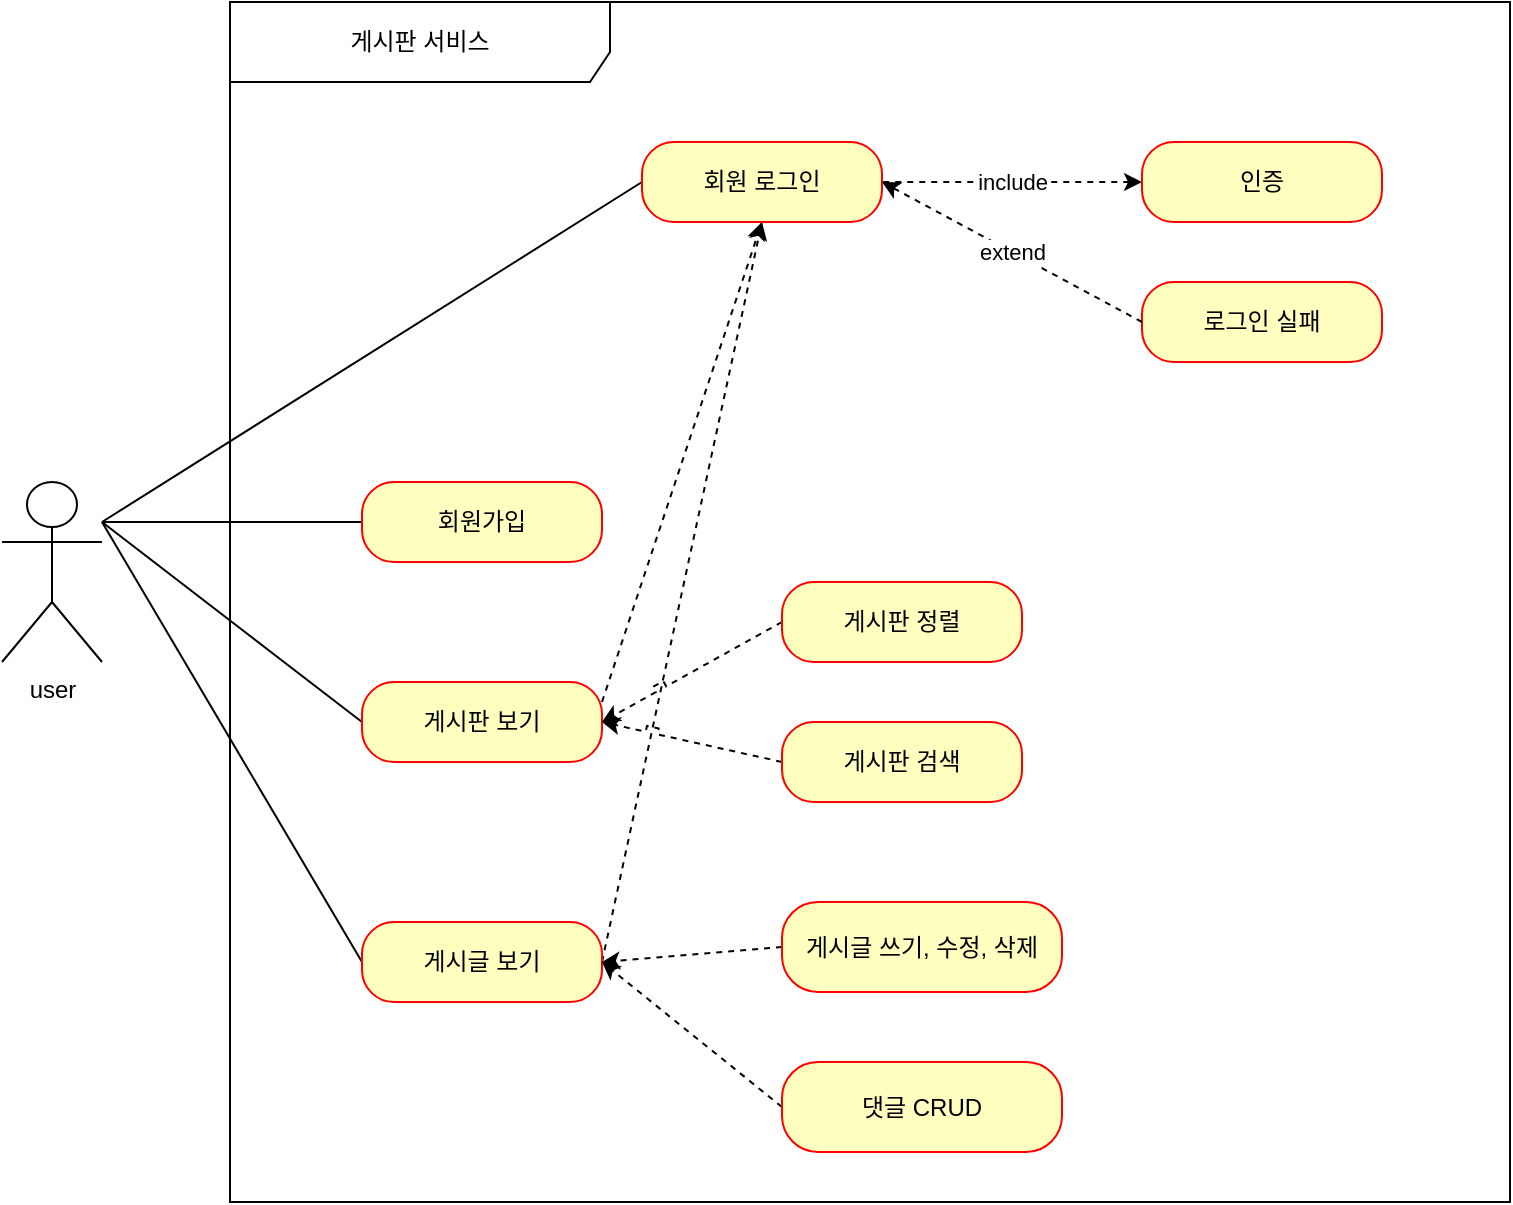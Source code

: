 <mxfile version="20.2.3" type="github"><diagram id="2lgXT4CSKFOOMGEL75BK" name="페이지-1"><mxGraphModel dx="1209" dy="618" grid="1" gridSize="10" guides="1" tooltips="1" connect="1" arrows="1" fold="1" page="1" pageScale="1" pageWidth="827" pageHeight="1169" math="0" shadow="0"><root><mxCell id="0"/><mxCell id="1" parent="0"/><mxCell id="Jw1-yKnuHEtKFhYVt_7W-4" value="user" style="shape=umlActor;verticalLabelPosition=bottom;verticalAlign=top;html=1;outlineConnect=0;" vertex="1" parent="1"><mxGeometry x="40" y="370" width="50" height="90" as="geometry"/></mxCell><mxCell id="Jw1-yKnuHEtKFhYVt_7W-5" value="게시판 서비스" style="shape=umlFrame;whiteSpace=wrap;html=1;width=190;height=40;" vertex="1" parent="1"><mxGeometry x="154" y="130" width="640" height="600" as="geometry"/></mxCell><mxCell id="Jw1-yKnuHEtKFhYVt_7W-18" style="rounded=0;orthogonalLoop=1;jettySize=auto;html=1;exitX=0;exitY=0.5;exitDx=0;exitDy=0;jumpStyle=sharp;endArrow=none;endFill=0;" edge="1" parent="1" source="Jw1-yKnuHEtKFhYVt_7W-7"><mxGeometry relative="1" as="geometry"><mxPoint x="90" y="390" as="targetPoint"/></mxGeometry></mxCell><mxCell id="Jw1-yKnuHEtKFhYVt_7W-7" value="회원가입" style="rounded=1;whiteSpace=wrap;html=1;arcSize=40;fontColor=#000000;fillColor=#ffffc0;strokeColor=#ff0000;" vertex="1" parent="1"><mxGeometry x="220" y="370" width="120" height="40" as="geometry"/></mxCell><mxCell id="Jw1-yKnuHEtKFhYVt_7W-21" style="edgeStyle=none;rounded=0;jumpStyle=sharp;orthogonalLoop=1;jettySize=auto;html=1;exitX=0;exitY=0.5;exitDx=0;exitDy=0;endArrow=none;endFill=0;" edge="1" parent="1" source="Jw1-yKnuHEtKFhYVt_7W-9"><mxGeometry relative="1" as="geometry"><mxPoint x="90" y="390" as="targetPoint"/></mxGeometry></mxCell><mxCell id="Jw1-yKnuHEtKFhYVt_7W-27" style="edgeStyle=none;rounded=0;jumpStyle=sharp;orthogonalLoop=1;jettySize=auto;html=1;exitX=1;exitY=0.25;exitDx=0;exitDy=0;entryX=0.5;entryY=1;entryDx=0;entryDy=0;dashed=1;startArrow=none;startFill=0;endArrow=classic;endFill=1;" edge="1" parent="1" source="Jw1-yKnuHEtKFhYVt_7W-9" target="Jw1-yKnuHEtKFhYVt_7W-11"><mxGeometry relative="1" as="geometry"/></mxCell><mxCell id="Jw1-yKnuHEtKFhYVt_7W-9" value="게시판 보기" style="rounded=1;whiteSpace=wrap;html=1;arcSize=40;fontColor=#000000;fillColor=#ffffc0;strokeColor=#ff0000;" vertex="1" parent="1"><mxGeometry x="220" y="470" width="120" height="40" as="geometry"/></mxCell><mxCell id="Jw1-yKnuHEtKFhYVt_7W-22" style="edgeStyle=none;rounded=0;jumpStyle=sharp;orthogonalLoop=1;jettySize=auto;html=1;exitX=0;exitY=0.5;exitDx=0;exitDy=0;endArrow=none;endFill=0;" edge="1" parent="1" source="Jw1-yKnuHEtKFhYVt_7W-10"><mxGeometry relative="1" as="geometry"><mxPoint x="90" y="390" as="targetPoint"/></mxGeometry></mxCell><mxCell id="Jw1-yKnuHEtKFhYVt_7W-28" style="edgeStyle=none;rounded=0;jumpStyle=sharp;orthogonalLoop=1;jettySize=auto;html=1;exitX=1;exitY=0.5;exitDx=0;exitDy=0;entryX=0.5;entryY=1;entryDx=0;entryDy=0;dashed=1;startArrow=none;startFill=0;endArrow=classic;endFill=1;" edge="1" parent="1" source="Jw1-yKnuHEtKFhYVt_7W-10" target="Jw1-yKnuHEtKFhYVt_7W-11"><mxGeometry relative="1" as="geometry"/></mxCell><mxCell id="Jw1-yKnuHEtKFhYVt_7W-10" value="게시글 보기" style="rounded=1;whiteSpace=wrap;html=1;arcSize=40;fontColor=#000000;fillColor=#ffffc0;strokeColor=#ff0000;fillStyle=auto;" vertex="1" parent="1"><mxGeometry x="220" y="590" width="120" height="40" as="geometry"/></mxCell><mxCell id="Jw1-yKnuHEtKFhYVt_7W-19" style="edgeStyle=none;rounded=0;jumpStyle=sharp;orthogonalLoop=1;jettySize=auto;html=1;exitX=0;exitY=0.5;exitDx=0;exitDy=0;endArrow=none;endFill=0;" edge="1" parent="1" source="Jw1-yKnuHEtKFhYVt_7W-11"><mxGeometry relative="1" as="geometry"><mxPoint x="90" y="390" as="targetPoint"/></mxGeometry></mxCell><mxCell id="Jw1-yKnuHEtKFhYVt_7W-25" value="extend" style="edgeStyle=none;rounded=0;jumpStyle=sharp;orthogonalLoop=1;jettySize=auto;html=1;exitX=0;exitY=0.5;exitDx=0;exitDy=0;endArrow=classic;endFill=1;dashed=1;startArrow=none;" edge="1" parent="1" source="Jw1-yKnuHEtKFhYVt_7W-11"><mxGeometry relative="1" as="geometry"><mxPoint x="400" y="220" as="targetPoint"/></mxGeometry></mxCell><mxCell id="Jw1-yKnuHEtKFhYVt_7W-12" value="로그인 실패" style="rounded=1;whiteSpace=wrap;html=1;arcSize=40;fontColor=#000000;fillColor=#ffffc0;strokeColor=#ff0000;" vertex="1" parent="1"><mxGeometry x="610" y="270" width="120" height="40" as="geometry"/></mxCell><mxCell id="Jw1-yKnuHEtKFhYVt_7W-24" value="include" style="edgeStyle=none;rounded=0;jumpStyle=sharp;orthogonalLoop=1;jettySize=auto;html=1;exitX=0;exitY=0.5;exitDx=0;exitDy=0;entryX=1;entryY=0.5;entryDx=0;entryDy=0;endArrow=none;endFill=0;dashed=1;startArrow=classic;startFill=1;" edge="1" parent="1" source="Jw1-yKnuHEtKFhYVt_7W-13" target="Jw1-yKnuHEtKFhYVt_7W-11"><mxGeometry relative="1" as="geometry"><Array as="points"/></mxGeometry></mxCell><mxCell id="Jw1-yKnuHEtKFhYVt_7W-13" value="인증" style="rounded=1;whiteSpace=wrap;html=1;arcSize=40;fontColor=#000000;fillColor=#ffffc0;strokeColor=#ff0000;" vertex="1" parent="1"><mxGeometry x="610" y="200" width="120" height="40" as="geometry"/></mxCell><mxCell id="Jw1-yKnuHEtKFhYVt_7W-29" style="edgeStyle=none;rounded=0;jumpStyle=sharp;orthogonalLoop=1;jettySize=auto;html=1;exitX=0;exitY=0.5;exitDx=0;exitDy=0;entryX=1;entryY=0.5;entryDx=0;entryDy=0;dashed=1;startArrow=none;startFill=0;endArrow=classic;endFill=1;" edge="1" parent="1" source="Jw1-yKnuHEtKFhYVt_7W-14" target="Jw1-yKnuHEtKFhYVt_7W-9"><mxGeometry relative="1" as="geometry"/></mxCell><mxCell id="Jw1-yKnuHEtKFhYVt_7W-14" value="게시판 정렬" style="rounded=1;whiteSpace=wrap;html=1;arcSize=40;fontColor=#000000;fillColor=#ffffc0;strokeColor=#ff0000;" vertex="1" parent="1"><mxGeometry x="430" y="420" width="120" height="40" as="geometry"/></mxCell><mxCell id="Jw1-yKnuHEtKFhYVt_7W-30" style="edgeStyle=none;rounded=0;jumpStyle=sharp;orthogonalLoop=1;jettySize=auto;html=1;exitX=0;exitY=0.5;exitDx=0;exitDy=0;dashed=1;startArrow=none;startFill=0;endArrow=classic;endFill=1;entryX=1;entryY=0.5;entryDx=0;entryDy=0;" edge="1" parent="1" source="Jw1-yKnuHEtKFhYVt_7W-15" target="Jw1-yKnuHEtKFhYVt_7W-9"><mxGeometry relative="1" as="geometry"><mxPoint x="350" y="490" as="targetPoint"/></mxGeometry></mxCell><mxCell id="Jw1-yKnuHEtKFhYVt_7W-15" value="게시판 검색" style="rounded=1;whiteSpace=wrap;html=1;arcSize=40;fontColor=#000000;fillColor=#ffffc0;strokeColor=#ff0000;" vertex="1" parent="1"><mxGeometry x="430" y="490" width="120" height="40" as="geometry"/></mxCell><mxCell id="Jw1-yKnuHEtKFhYVt_7W-31" style="edgeStyle=none;rounded=0;jumpStyle=sharp;orthogonalLoop=1;jettySize=auto;html=1;exitX=0;exitY=0.5;exitDx=0;exitDy=0;entryX=1;entryY=0.5;entryDx=0;entryDy=0;dashed=1;startArrow=none;startFill=0;endArrow=classic;endFill=1;" edge="1" parent="1" source="Jw1-yKnuHEtKFhYVt_7W-16" target="Jw1-yKnuHEtKFhYVt_7W-10"><mxGeometry relative="1" as="geometry"/></mxCell><mxCell id="Jw1-yKnuHEtKFhYVt_7W-16" value="게시글 쓰기, 수정, 삭제" style="rounded=1;whiteSpace=wrap;html=1;arcSize=40;fontColor=#000000;fillColor=#ffffc0;strokeColor=#ff0000;" vertex="1" parent="1"><mxGeometry x="430" y="580" width="140" height="45" as="geometry"/></mxCell><mxCell id="Jw1-yKnuHEtKFhYVt_7W-32" style="edgeStyle=none;rounded=0;jumpStyle=sharp;orthogonalLoop=1;jettySize=auto;html=1;exitX=0;exitY=0.5;exitDx=0;exitDy=0;entryX=1;entryY=0.5;entryDx=0;entryDy=0;dashed=1;startArrow=none;startFill=0;endArrow=classic;endFill=1;" edge="1" parent="1" source="Jw1-yKnuHEtKFhYVt_7W-17" target="Jw1-yKnuHEtKFhYVt_7W-10"><mxGeometry relative="1" as="geometry"/></mxCell><mxCell id="Jw1-yKnuHEtKFhYVt_7W-17" value="댓글 CRUD" style="rounded=1;whiteSpace=wrap;html=1;arcSize=40;fontColor=#000000;fillColor=#ffffc0;strokeColor=#ff0000;" vertex="1" parent="1"><mxGeometry x="430" y="660" width="140" height="45" as="geometry"/></mxCell><mxCell id="Jw1-yKnuHEtKFhYVt_7W-11" value="회원 로그인" style="rounded=1;whiteSpace=wrap;html=1;arcSize=40;fontColor=#000000;fillColor=#ffffc0;strokeColor=#ff0000;" vertex="1" parent="1"><mxGeometry x="360" y="200" width="120" height="40" as="geometry"/></mxCell><mxCell id="Jw1-yKnuHEtKFhYVt_7W-26" value="extend" style="edgeStyle=none;rounded=0;jumpStyle=sharp;orthogonalLoop=1;jettySize=auto;html=1;exitX=0;exitY=0.5;exitDx=0;exitDy=0;endArrow=classic;endFill=1;dashed=1;entryX=1;entryY=0.5;entryDx=0;entryDy=0;startArrow=none;startFill=0;" edge="1" parent="1" source="Jw1-yKnuHEtKFhYVt_7W-12" target="Jw1-yKnuHEtKFhYVt_7W-11"><mxGeometry relative="1" as="geometry"><mxPoint x="460" y="220" as="targetPoint"/><mxPoint x="480" y="290" as="sourcePoint"/></mxGeometry></mxCell></root></mxGraphModel></diagram></mxfile>
